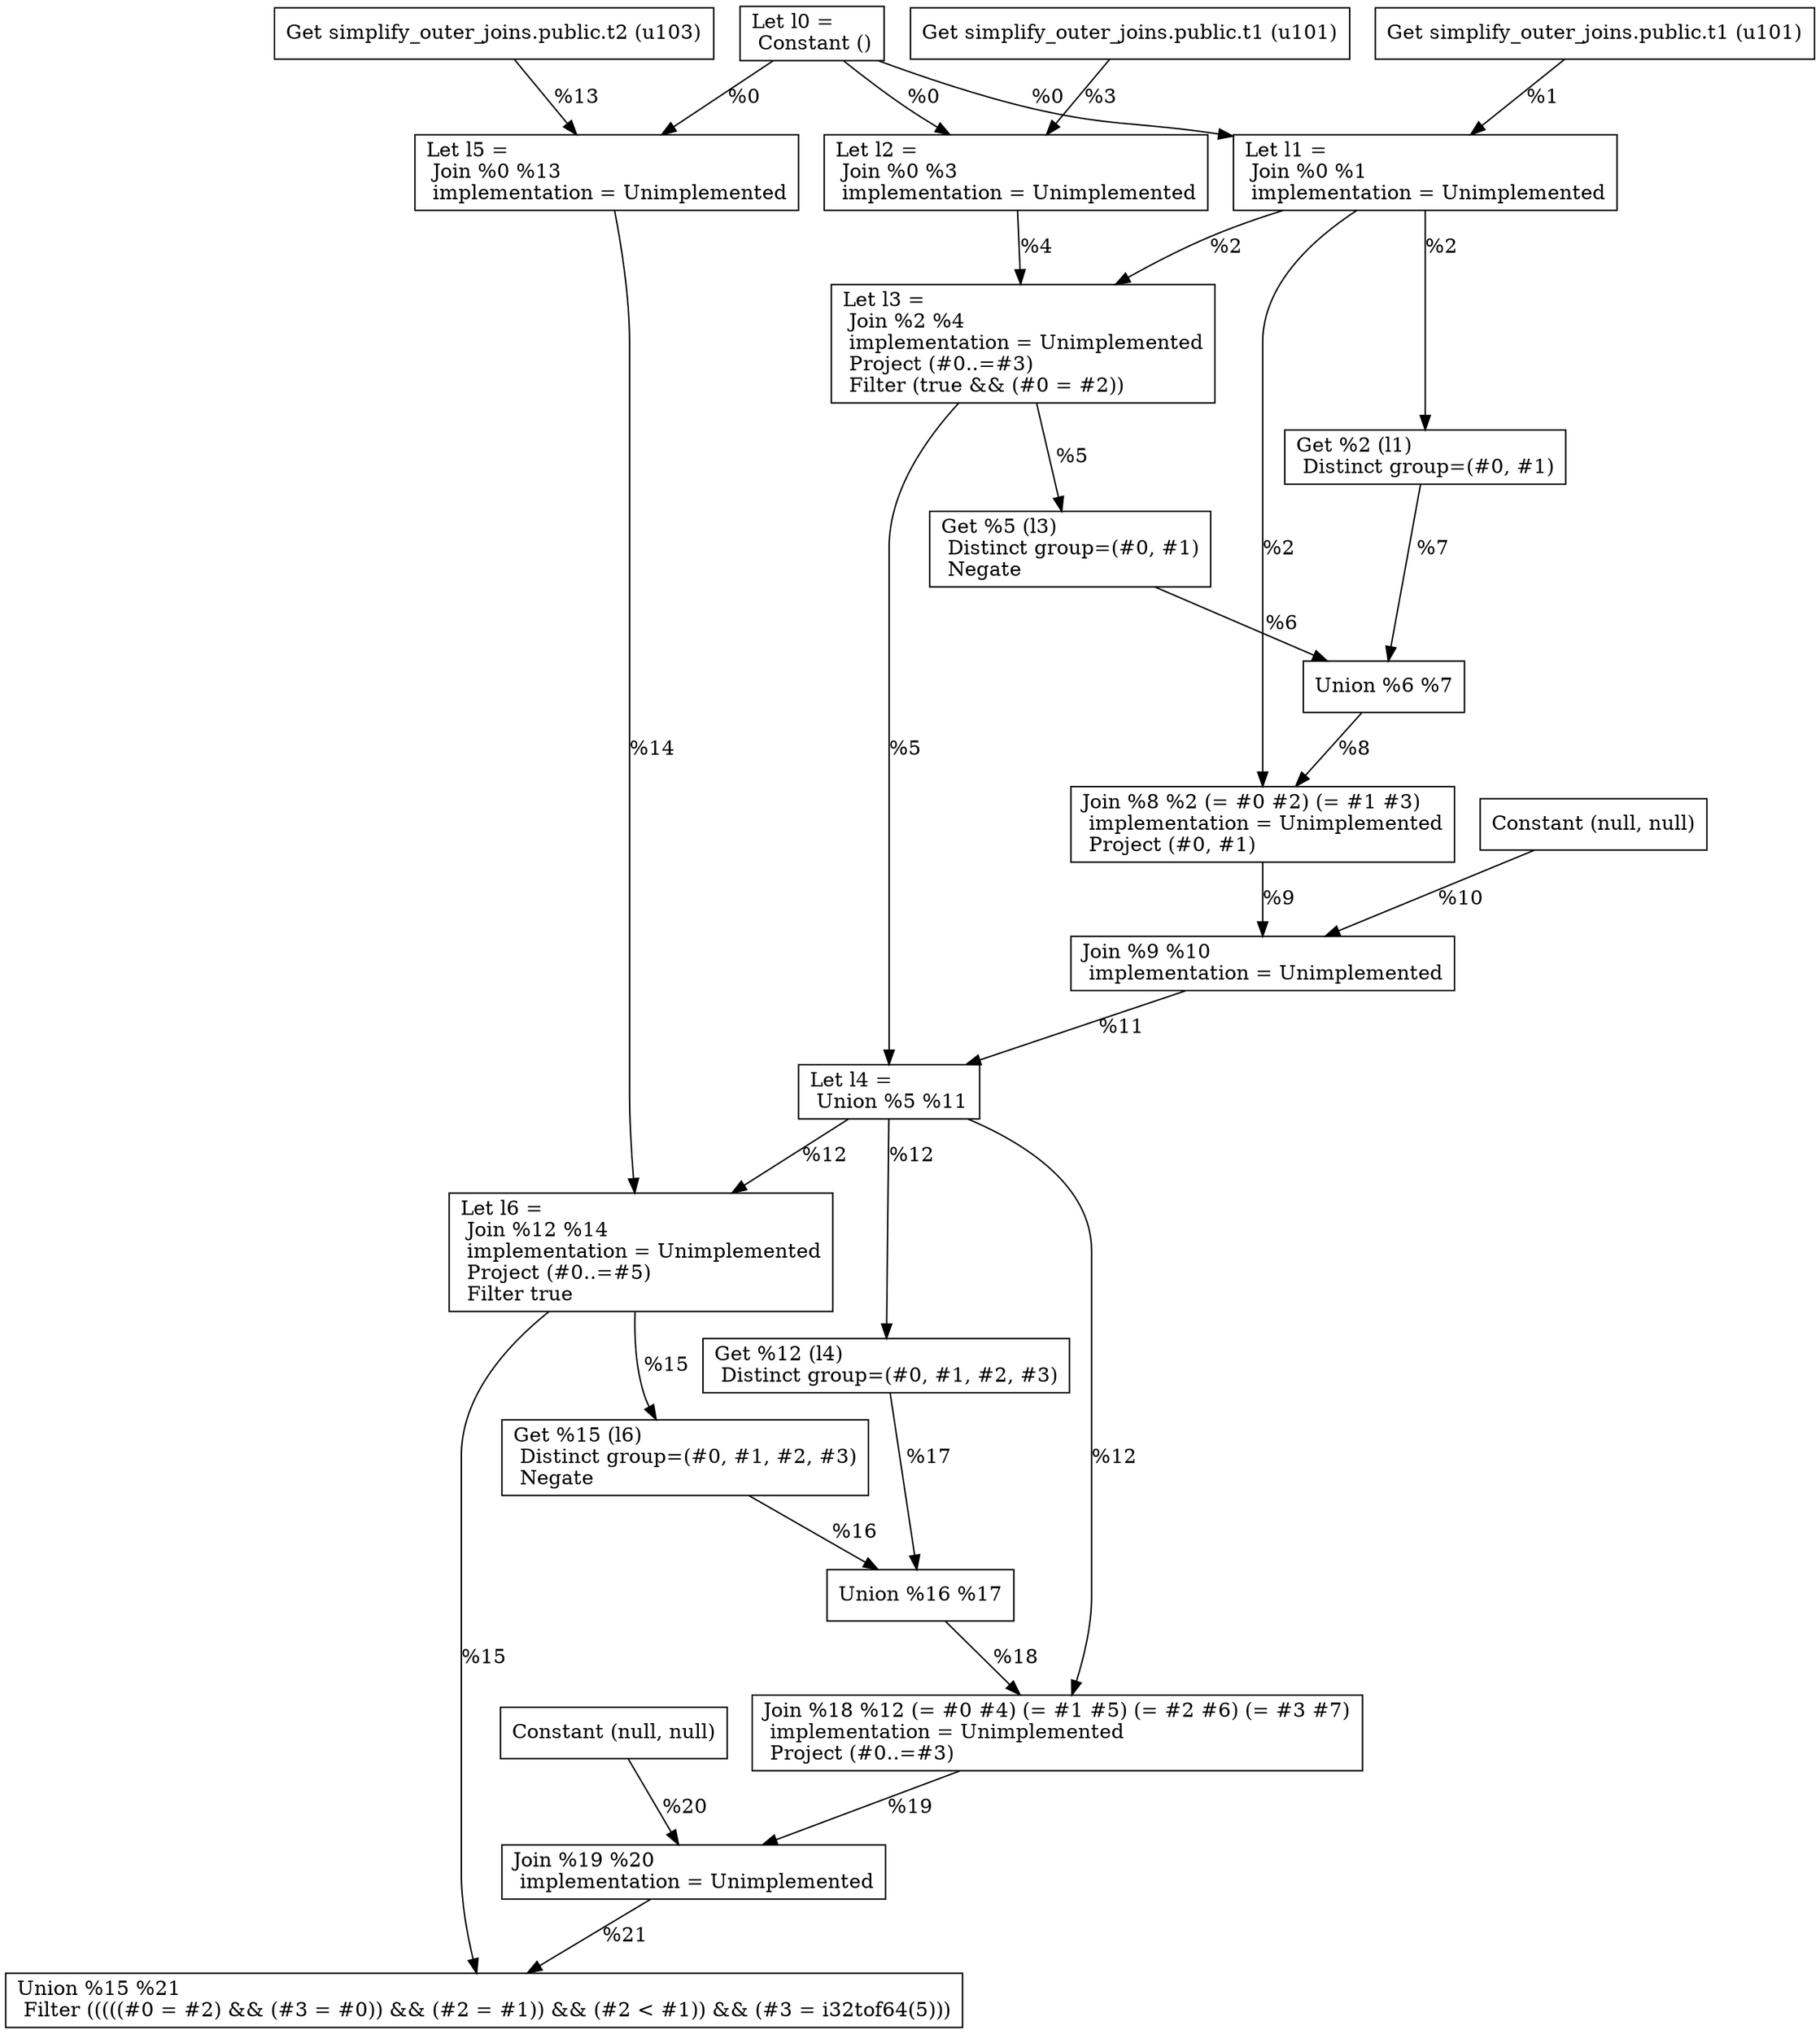 digraph G {
    node0 [shape = record, label="Let l0 =\l Constant ()\l"]
    node1 [shape = record, label=" Get simplify_outer_joins.public.t1 (u101)\l"]
    node2 [shape = record, label="Let l1 =\l Join %0 %1\l  implementation = Unimplemented\l"]
    node3 [shape = record, label=" Get simplify_outer_joins.public.t1 (u101)\l"]
    node4 [shape = record, label="Let l2 =\l Join %0 %3\l  implementation = Unimplemented\l"]
    node5 [shape = record, label="Let l3 =\l Join %2 %4\l  implementation = Unimplemented\l Project (#0..=#3)\l Filter (true && (#0 = #2))\l"]
    node6 [shape = record, label=" Get %5 (l3)\l Distinct group=(#0, #1)\l Negate\l"]
    node7 [shape = record, label=" Get %2 (l1)\l Distinct group=(#0, #1)\l"]
    node8 [shape = record, label=" Union %6 %7\l"]
    node9 [shape = record, label=" Join %8 %2 (= #0 #2) (= #1 #3)\l  implementation = Unimplemented\l Project (#0, #1)\l"]
    node10 [shape = record, label=" Constant (null, null)\l"]
    node11 [shape = record, label=" Join %9 %10\l  implementation = Unimplemented\l"]
    node12 [shape = record, label="Let l4 =\l Union %5 %11\l"]
    node13 [shape = record, label=" Get simplify_outer_joins.public.t2 (u103)\l"]
    node14 [shape = record, label="Let l5 =\l Join %0 %13\l  implementation = Unimplemented\l"]
    node15 [shape = record, label="Let l6 =\l Join %12 %14\l  implementation = Unimplemented\l Project (#0..=#5)\l Filter true\l"]
    node16 [shape = record, label=" Get %15 (l6)\l Distinct group=(#0, #1, #2, #3)\l Negate\l"]
    node17 [shape = record, label=" Get %12 (l4)\l Distinct group=(#0, #1, #2, #3)\l"]
    node18 [shape = record, label=" Union %16 %17\l"]
    node19 [shape = record, label=" Join %18 %12 (= #0 #4) (= #1 #5) (= #2 #6) (= #3 #7)\l  implementation = Unimplemented\l Project (#0..=#3)\l"]
    node20 [shape = record, label=" Constant (null, null)\l"]
    node21 [shape = record, label=" Join %19 %20\l  implementation = Unimplemented\l"]
    node22 [shape = record, label=" Union %15 %21\l Filter (((((#0 = #2) && (#3 = #0)) && (#2 = #1)) && (#2 \< #1)) && (#3 = i32tof64(5)))\l"]
    node0 -> node2 [label = "%0\l"]
    node1 -> node2 [label = "%1\l"]
    node0 -> node14 [label = "%0\l"]
    node14 -> node15 [label = "%14\l"]
    node21 -> node22 [label = "%21\l"]
    node2 -> node7 [label = "%2\l"]
    node6 -> node8 [label = "%6\l"]
    node2 -> node9 [label = "%2\l"]
    node2 -> node5 [label = "%2\l"]
    node20 -> node21 [label = "%20\l"]
    node11 -> node12 [label = "%11\l"]
    node5 -> node12 [label = "%5\l"]
    node12 -> node15 [label = "%12\l"]
    node9 -> node11 [label = "%9\l"]
    node5 -> node6 [label = "%5\l"]
    node0 -> node4 [label = "%0\l"]
    node19 -> node21 [label = "%19\l"]
    node15 -> node16 [label = "%15\l"]
    node3 -> node4 [label = "%3\l"]
    node16 -> node18 [label = "%16\l"]
    node8 -> node9 [label = "%8\l"]
    node4 -> node5 [label = "%4\l"]
    node18 -> node19 [label = "%18\l"]
    node15 -> node22 [label = "%15\l"]
    node13 -> node14 [label = "%13\l"]
    node17 -> node18 [label = "%17\l"]
    node10 -> node11 [label = "%10\l"]
    node12 -> node19 [label = "%12\l"]
    node12 -> node17 [label = "%12\l"]
    node7 -> node8 [label = "%7\l"]
}
